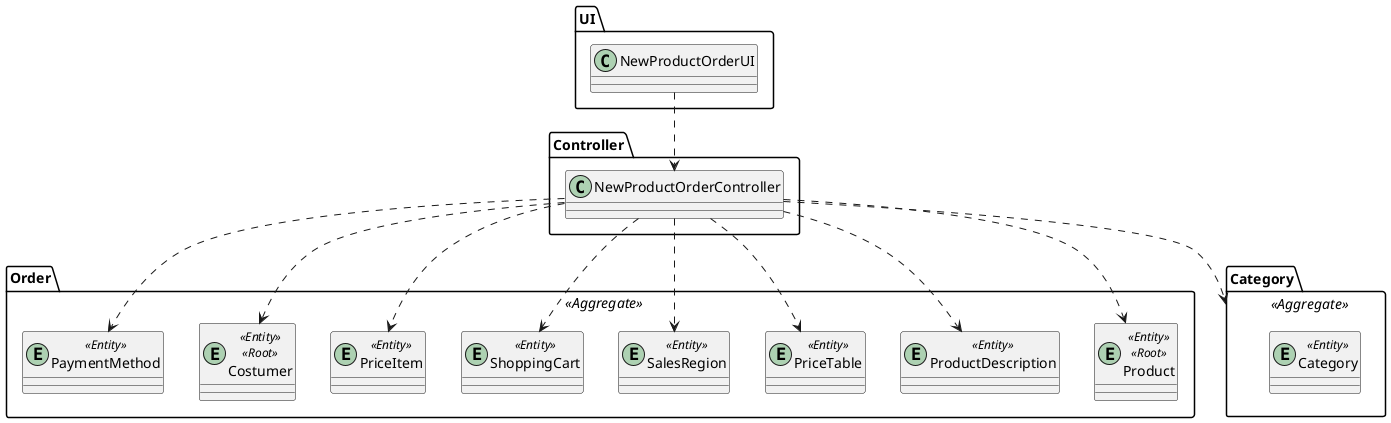 @startuml
skinparam classAttributeIconSize 0

package UI {
class NewProductOrderUI {
}
}

package Controller{
class NewProductOrderController {

}
}

package Order <<Aggregate>>{

entity Product <<Entity>> <<Root>>
entity ProductDescription <<Entity>>
entity PriceTable <<Entity>>
entity SalesRegion <<Entity>>
entity ShoppingCart <<Entity>>
entity PriceItem <<Entity>>
entity Costumer <<Entity>> <<Root>>
entity PaymentMethod <<Entity>>
}


package Category <<Aggregate>> {
    entity Category <<Entity>>

}

NewProductOrderUI ..> NewProductOrderController
NewProductOrderController ..> Category
NewProductOrderController ..>PriceTable
NewProductOrderController ..>ProductDescription
NewProductOrderController ..> Product
NewProductOrderController ..> SalesRegion
NewProductOrderController ..> PriceItem
NewProductOrderController ..> ShoppingCart
NewProductOrderController ..>Costumer
NewProductOrderController ..> PaymentMethod

@enduml